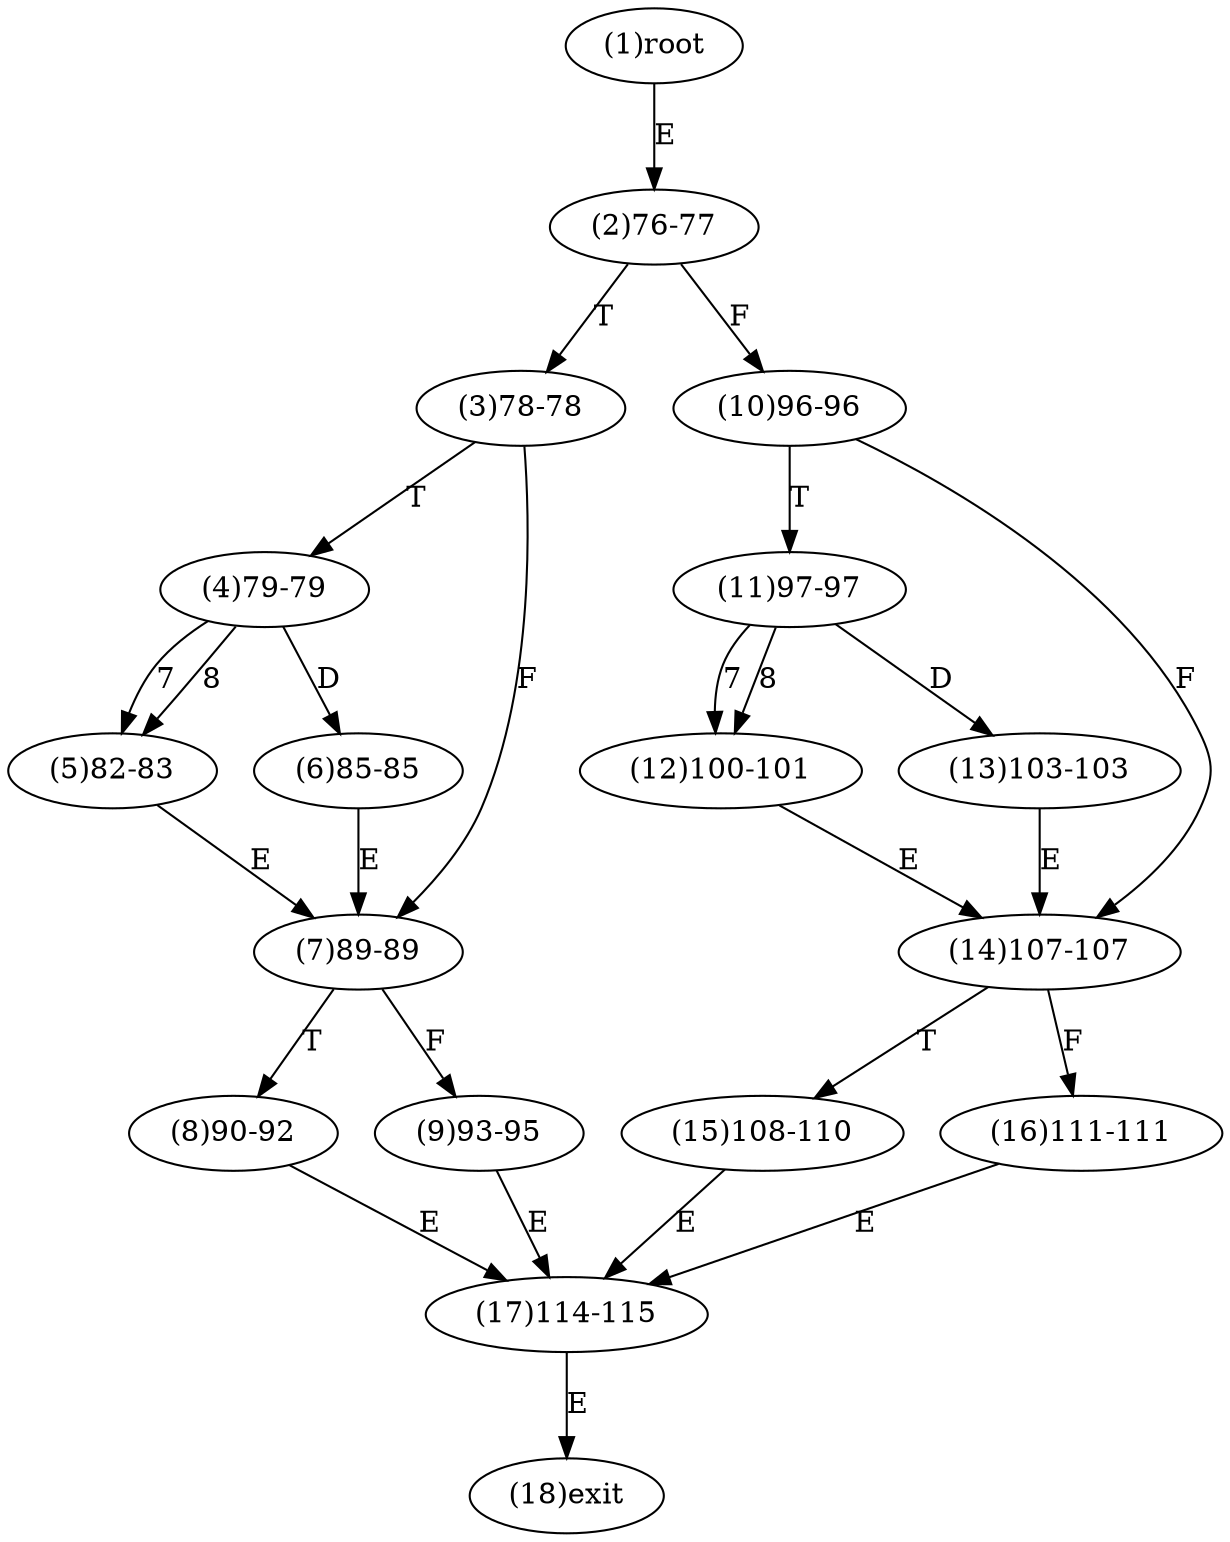 digraph "" { 
1[ label="(1)root"];
2[ label="(2)76-77"];
3[ label="(3)78-78"];
4[ label="(4)79-79"];
5[ label="(5)82-83"];
6[ label="(6)85-85"];
7[ label="(7)89-89"];
8[ label="(8)90-92"];
9[ label="(9)93-95"];
10[ label="(10)96-96"];
11[ label="(11)97-97"];
12[ label="(12)100-101"];
13[ label="(13)103-103"];
14[ label="(14)107-107"];
15[ label="(15)108-110"];
17[ label="(17)114-115"];
16[ label="(16)111-111"];
18[ label="(18)exit"];
1->2[ label="E"];
2->10[ label="F"];
2->3[ label="T"];
3->7[ label="F"];
3->4[ label="T"];
4->5[ label="7"];
4->5[ label="8"];
4->6[ label="D"];
5->7[ label="E"];
6->7[ label="E"];
7->9[ label="F"];
7->8[ label="T"];
8->17[ label="E"];
9->17[ label="E"];
10->14[ label="F"];
10->11[ label="T"];
11->12[ label="7"];
11->12[ label="8"];
11->13[ label="D"];
12->14[ label="E"];
13->14[ label="E"];
14->16[ label="F"];
14->15[ label="T"];
15->17[ label="E"];
16->17[ label="E"];
17->18[ label="E"];
}